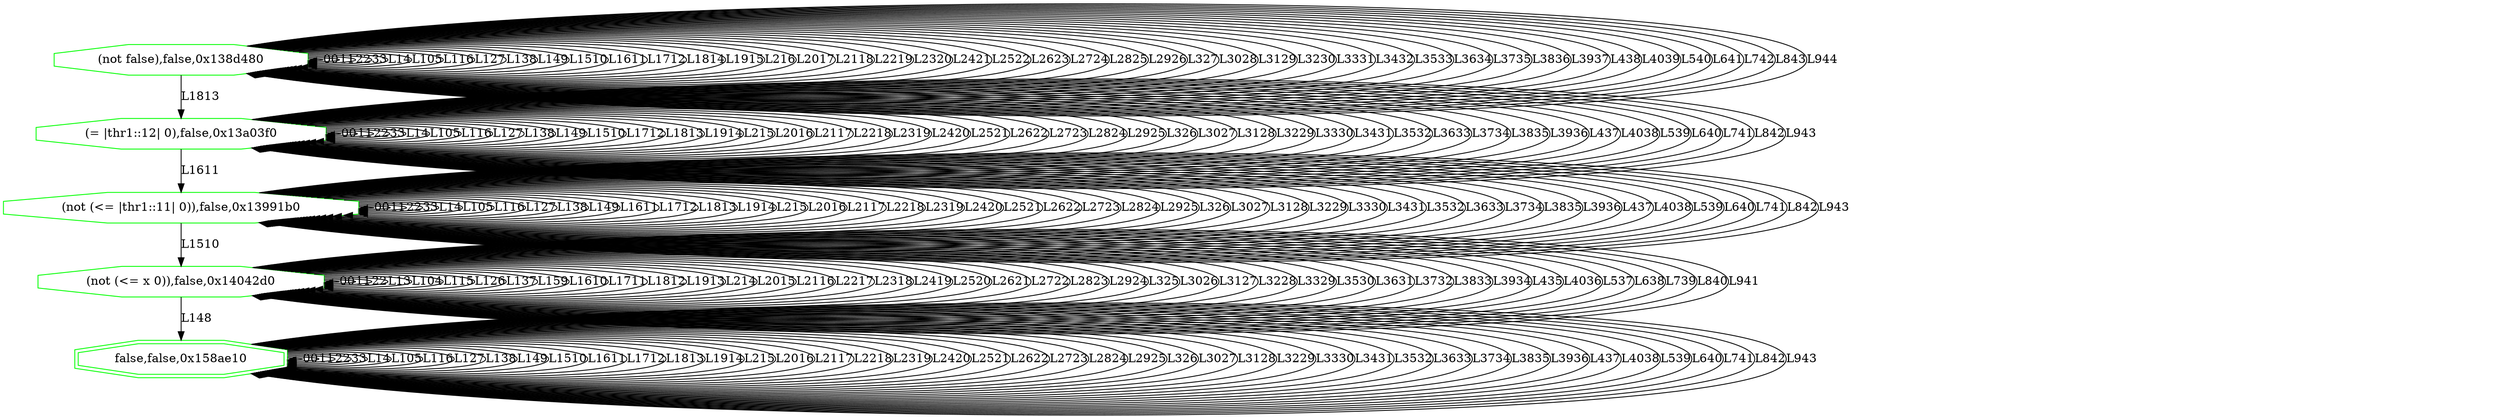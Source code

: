 digraph G {
0[label="(not false),false,0x138d480", color=green,shape=octagon];
1[label="(= |thr1::12| 0),false,0x13a03f0", color=green,shape=octagon];
2[label="(not (<= |thr1::11| 0)),false,0x13991b0", color=green,shape=octagon];
3[label="(not (<= x 0)),false,0x14042d0", color=green,shape=octagon];
4[label="false,false,0x158ae10", color=green,shape=doubleoctagon];
0->0 [label="00"];
0->0 [label="11"];
0->0 [label="22"];
0->0 [label="33"];
0->0 [label="L14"];
0->0 [label="L105"];
0->0 [label="L116"];
0->0 [label="L127"];
0->0 [label="L138"];
0->0 [label="L149"];
0->0 [label="L1510"];
0->0 [label="L1611"];
0->0 [label="L1712"];
0->1 [label="L1813"];
0->0 [label="L1814"];
0->0 [label="L1915"];
0->0 [label="L216"];
0->0 [label="L2017"];
0->0 [label="L2118"];
0->0 [label="L2219"];
0->0 [label="L2320"];
0->0 [label="L2421"];
0->0 [label="L2522"];
0->0 [label="L2623"];
0->0 [label="L2724"];
0->0 [label="L2825"];
0->0 [label="L2926"];
0->0 [label="L327"];
0->0 [label="L3028"];
0->0 [label="L3129"];
0->0 [label="L3230"];
0->0 [label="L3331"];
0->0 [label="L3432"];
0->0 [label="L3533"];
0->0 [label="L3634"];
0->0 [label="L3735"];
0->0 [label="L3836"];
0->0 [label="L3937"];
0->0 [label="L438"];
0->0 [label="L4039"];
0->0 [label="L540"];
0->0 [label="L641"];
0->0 [label="L742"];
0->0 [label="L843"];
0->0 [label="L944"];
1->1 [label="00"];
1->1 [label="11"];
1->1 [label="22"];
1->1 [label="33"];
1->1 [label="L14"];
1->1 [label="L105"];
1->1 [label="L116"];
1->1 [label="L127"];
1->1 [label="L138"];
1->1 [label="L149"];
1->1 [label="L1510"];
1->2 [label="L1611"];
1->1 [label="L1712"];
1->1 [label="L1813"];
1->1 [label="L1914"];
1->1 [label="L215"];
1->1 [label="L2016"];
1->1 [label="L2117"];
1->1 [label="L2218"];
1->1 [label="L2319"];
1->1 [label="L2420"];
1->1 [label="L2521"];
1->1 [label="L2622"];
1->1 [label="L2723"];
1->1 [label="L2824"];
1->1 [label="L2925"];
1->1 [label="L326"];
1->1 [label="L3027"];
1->1 [label="L3128"];
1->1 [label="L3229"];
1->1 [label="L3330"];
1->1 [label="L3431"];
1->1 [label="L3532"];
1->1 [label="L3633"];
1->1 [label="L3734"];
1->1 [label="L3835"];
1->1 [label="L3936"];
1->1 [label="L437"];
1->1 [label="L4038"];
1->1 [label="L539"];
1->1 [label="L640"];
1->1 [label="L741"];
1->1 [label="L842"];
1->1 [label="L943"];
2->2 [label="00"];
2->2 [label="11"];
2->2 [label="22"];
2->2 [label="33"];
2->2 [label="L14"];
2->2 [label="L105"];
2->2 [label="L116"];
2->2 [label="L127"];
2->2 [label="L138"];
2->2 [label="L149"];
2->3 [label="L1510"];
2->2 [label="L1611"];
2->2 [label="L1712"];
2->2 [label="L1813"];
2->2 [label="L1914"];
2->2 [label="L215"];
2->2 [label="L2016"];
2->2 [label="L2117"];
2->2 [label="L2218"];
2->2 [label="L2319"];
2->2 [label="L2420"];
2->2 [label="L2521"];
2->2 [label="L2622"];
2->2 [label="L2723"];
2->2 [label="L2824"];
2->2 [label="L2925"];
2->2 [label="L326"];
2->2 [label="L3027"];
2->2 [label="L3128"];
2->2 [label="L3229"];
2->2 [label="L3330"];
2->2 [label="L3431"];
2->2 [label="L3532"];
2->2 [label="L3633"];
2->2 [label="L3734"];
2->2 [label="L3835"];
2->2 [label="L3936"];
2->2 [label="L437"];
2->2 [label="L4038"];
2->2 [label="L539"];
2->2 [label="L640"];
2->2 [label="L741"];
2->2 [label="L842"];
2->2 [label="L943"];
3->3 [label="00"];
3->3 [label="11"];
3->3 [label="22"];
3->3 [label="L13"];
3->3 [label="L104"];
3->3 [label="L115"];
3->3 [label="L126"];
3->3 [label="L137"];
3->4 [label="L148"];
3->3 [label="L159"];
3->3 [label="L1610"];
3->3 [label="L1711"];
3->3 [label="L1812"];
3->3 [label="L1913"];
3->3 [label="L214"];
3->3 [label="L2015"];
3->3 [label="L2116"];
3->3 [label="L2217"];
3->3 [label="L2318"];
3->3 [label="L2419"];
3->3 [label="L2520"];
3->3 [label="L2621"];
3->3 [label="L2722"];
3->3 [label="L2823"];
3->3 [label="L2924"];
3->3 [label="L325"];
3->3 [label="L3026"];
3->3 [label="L3127"];
3->3 [label="L3228"];
3->3 [label="L3329"];
3->3 [label="L3530"];
3->3 [label="L3631"];
3->3 [label="L3732"];
3->3 [label="L3833"];
3->3 [label="L3934"];
3->3 [label="L435"];
3->3 [label="L4036"];
3->3 [label="L537"];
3->3 [label="L638"];
3->3 [label="L739"];
3->3 [label="L840"];
3->3 [label="L941"];
4->4 [label="00"];
4->4 [label="11"];
4->4 [label="22"];
4->4 [label="33"];
4->4 [label="L14"];
4->4 [label="L105"];
4->4 [label="L116"];
4->4 [label="L127"];
4->4 [label="L138"];
4->4 [label="L149"];
4->4 [label="L1510"];
4->4 [label="L1611"];
4->4 [label="L1712"];
4->4 [label="L1813"];
4->4 [label="L1914"];
4->4 [label="L215"];
4->4 [label="L2016"];
4->4 [label="L2117"];
4->4 [label="L2218"];
4->4 [label="L2319"];
4->4 [label="L2420"];
4->4 [label="L2521"];
4->4 [label="L2622"];
4->4 [label="L2723"];
4->4 [label="L2824"];
4->4 [label="L2925"];
4->4 [label="L326"];
4->4 [label="L3027"];
4->4 [label="L3128"];
4->4 [label="L3229"];
4->4 [label="L3330"];
4->4 [label="L3431"];
4->4 [label="L3532"];
4->4 [label="L3633"];
4->4 [label="L3734"];
4->4 [label="L3835"];
4->4 [label="L3936"];
4->4 [label="L437"];
4->4 [label="L4038"];
4->4 [label="L539"];
4->4 [label="L640"];
4->4 [label="L741"];
4->4 [label="L842"];
4->4 [label="L943"];
}
